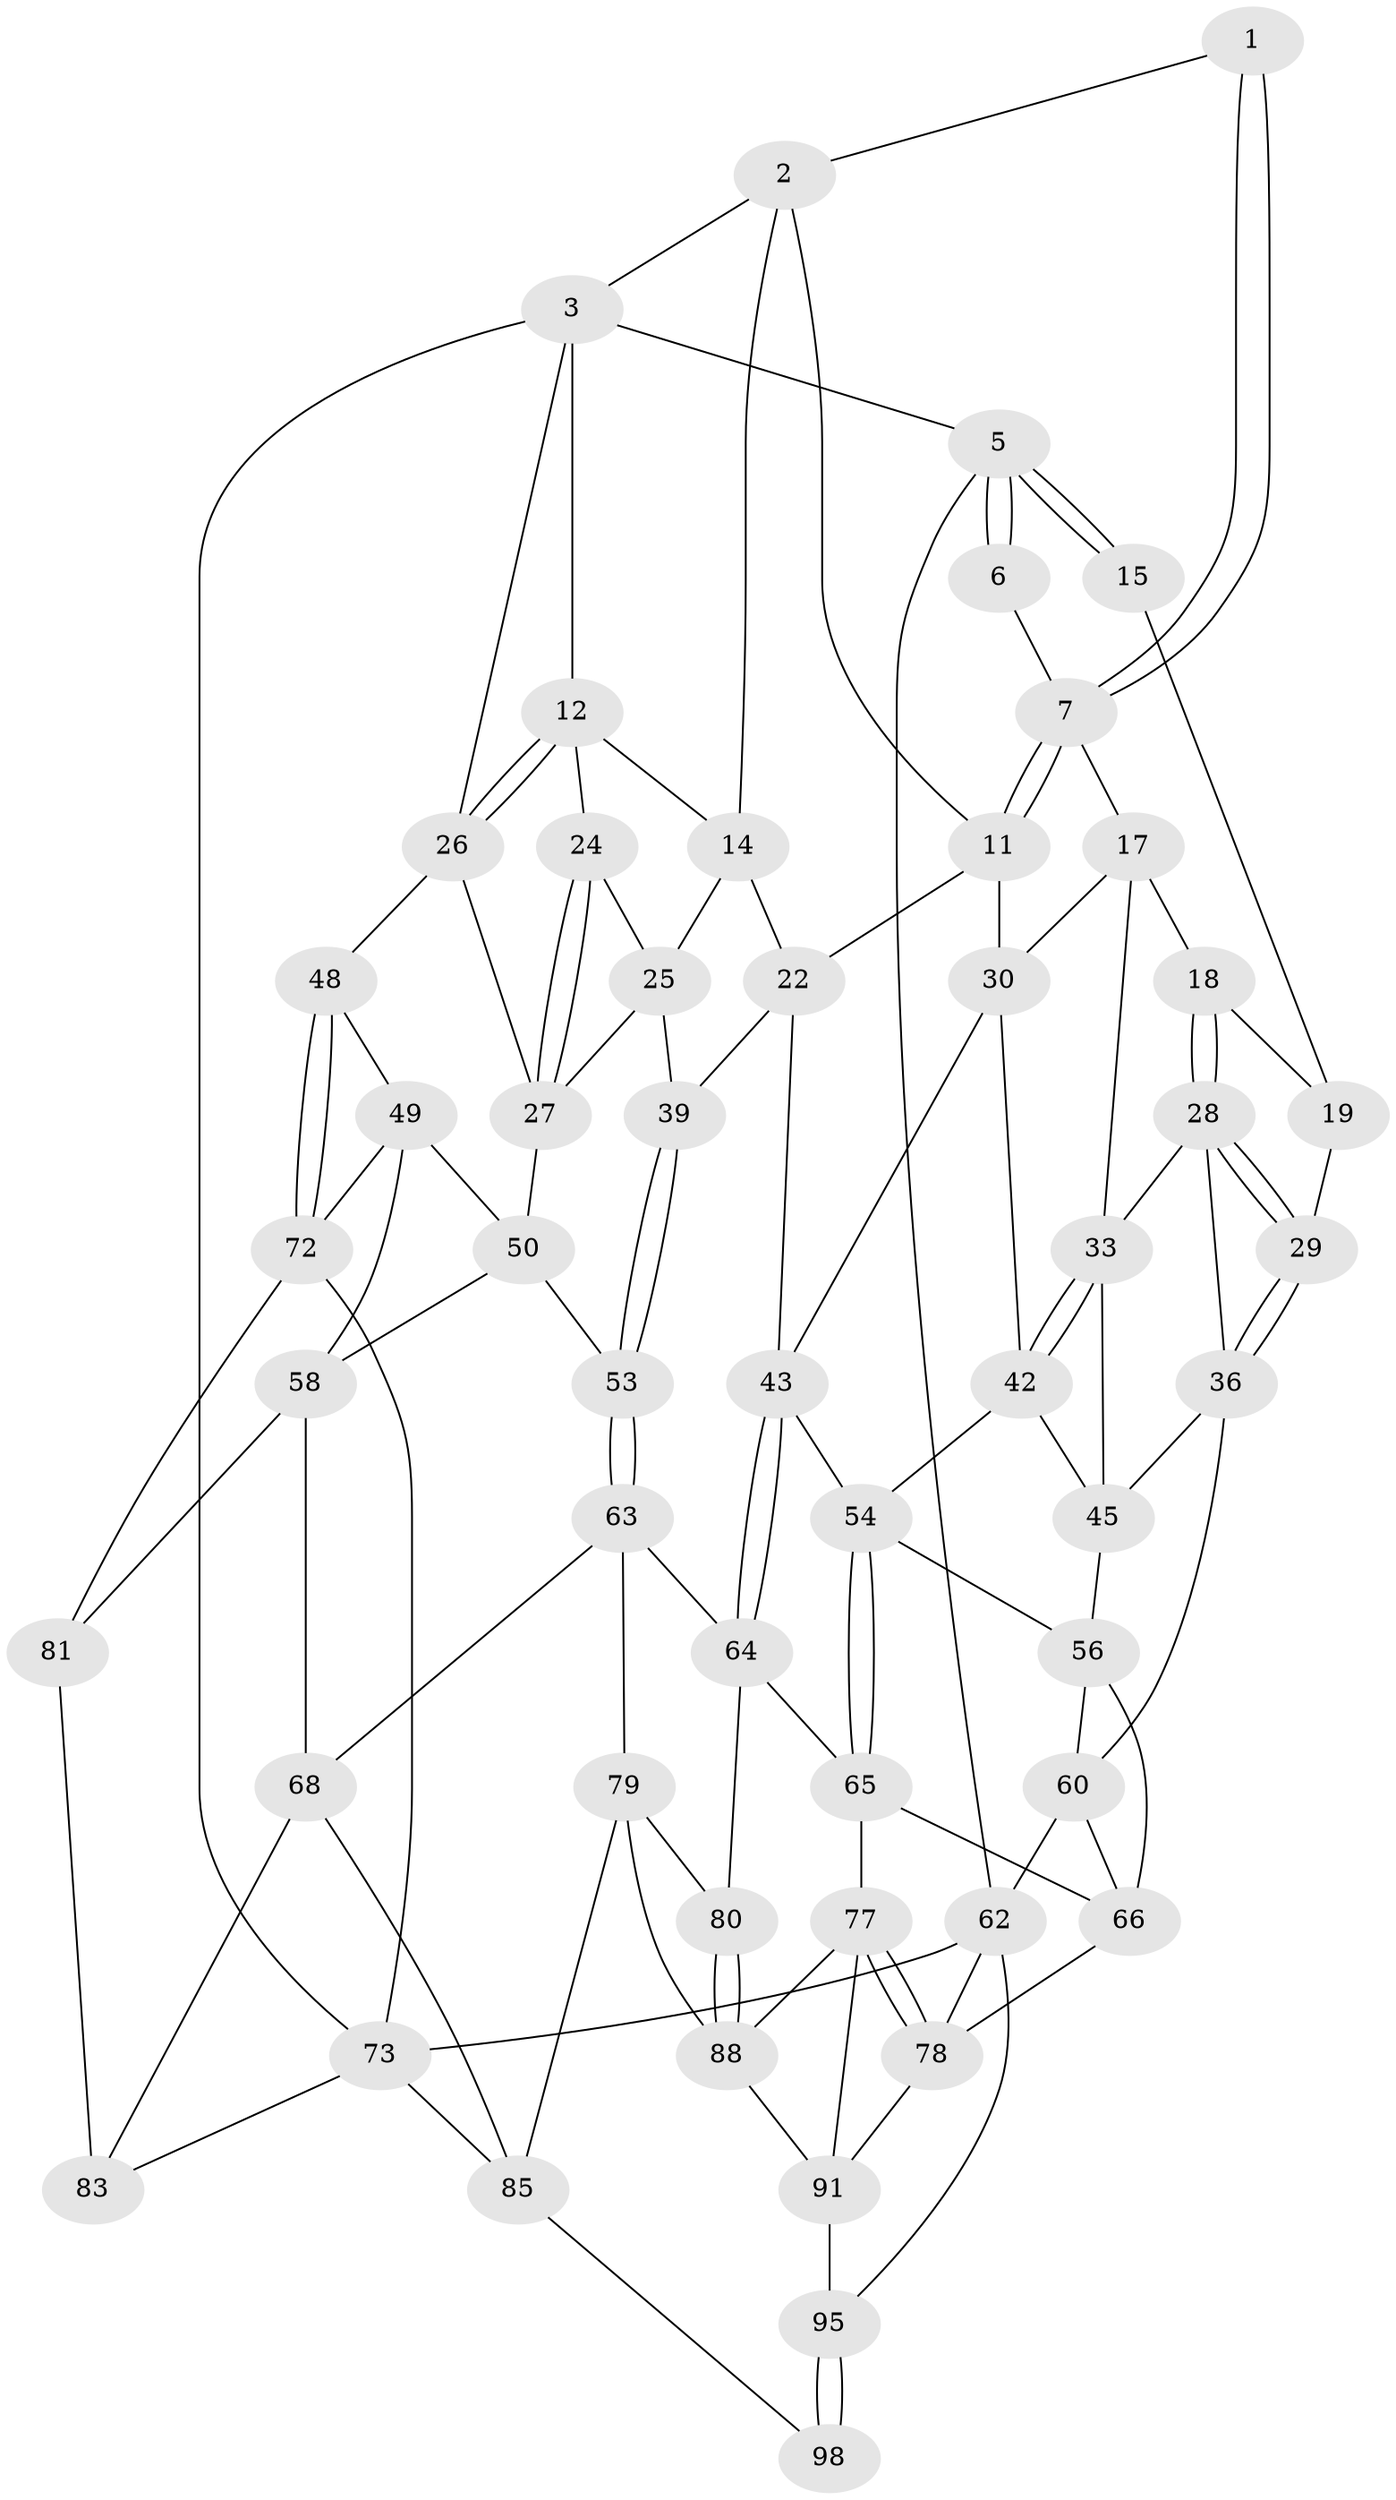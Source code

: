 // Generated by graph-tools (version 1.1) at 2025/52/02/27/25 19:52:36]
// undirected, 54 vertices, 118 edges
graph export_dot {
graph [start="1"]
  node [color=gray90,style=filled];
  1 [pos="+0.3792337762505259+0"];
  2 [pos="+0.41962778638141557+0",super="+10"];
  3 [pos="+0.6468343998956191+0",super="+4"];
  5 [pos="+0+0"];
  6 [pos="+0.13207371163439513+0",super="+9"];
  7 [pos="+0.2756948966855185+0.10848182952554343",super="+8"];
  11 [pos="+0.3862408189173671+0.18358111262387358",super="+23"];
  12 [pos="+0.7028395930095478+0.0998530165904351",super="+13"];
  14 [pos="+0.4810633444464851+0.13231171624222954",super="+21"];
  15 [pos="+0+0",super="+16"];
  17 [pos="+0.19379008410768403+0.15741963530839476",super="+31"];
  18 [pos="+0.09928672483442444+0.17957450452894466"];
  19 [pos="+0.0009167112603069473+0.11093330307750686",super="+20"];
  22 [pos="+0.44192613782267803+0.3354609543059711",super="+40"];
  24 [pos="+0.5710330831263892+0.21772707424087362"];
  25 [pos="+0.537939418682716+0.27777877035605275",super="+38"];
  26 [pos="+0.7785228115973717+0.1917394883010291",super="+32"];
  27 [pos="+0.7783272791253892+0.21787870177699842",super="+37"];
  28 [pos="+0.07413031493540029+0.23783631557078383",super="+35"];
  29 [pos="+0+0.23819569498202156"];
  30 [pos="+0.3303607879160555+0.27782589459667245",super="+41"];
  33 [pos="+0.1735156075451905+0.3197379380456988",super="+34"];
  36 [pos="+0+0.3359455296882468",super="+47"];
  39 [pos="+0.5892732782767076+0.4603348561840367"];
  42 [pos="+0.19489845493399524+0.36597062735455643",super="+51"];
  43 [pos="+0.35537380477801195+0.4910279961788777",super="+44"];
  45 [pos="+0.017311574054110334+0.39735641247172754",super="+46"];
  48 [pos="+1+0.4273334641877539"];
  49 [pos="+0.8392496257269478+0.3346924284456892",super="+57"];
  50 [pos="+0.8281718233576316+0.32888901834184636",super="+52"];
  53 [pos="+0.5945593364495791+0.4787543438838774"];
  54 [pos="+0.21911146328396616+0.5701948184979383",super="+55"];
  56 [pos="+0.0927304229558638+0.5030285321731428",super="+59"];
  58 [pos="+0.784988339869947+0.6396946450880144",super="+67"];
  60 [pos="+0+0.5669247040568148",super="+61"];
  62 [pos="+0+1",super="+94"];
  63 [pos="+0.5846878824011996+0.5228954330888437",super="+69"];
  64 [pos="+0.4398082050631923+0.611138263485352",super="+70"];
  65 [pos="+0.21705498181193636+0.5772509249002731",super="+71"];
  66 [pos="+0.07654411436988585+0.633653536542409",super="+76"];
  68 [pos="+0.7407271058921328+0.6919933233267489",super="+84"];
  72 [pos="+1+0.5388952214800224",super="+75"];
  73 [pos="+1+1",super="+74"];
  77 [pos="+0.2459499262535643+0.7887491920348257",super="+89"];
  78 [pos="+0.19995977127962636+0.8219534046350986",super="+92"];
  79 [pos="+0.6352146132205535+0.686851608777681",super="+86"];
  80 [pos="+0.4803470489977233+0.6981951360365429"];
  81 [pos="+1+0.6485782488868739",super="+82"];
  83 [pos="+0.8953264212816426+0.7561194806224557",super="+87"];
  85 [pos="+0.7020188735202982+1",super="+97"];
  88 [pos="+0.48091762562911333+0.8431786625575189",super="+90"];
  91 [pos="+0.3734187576906653+0.9378967772818568",super="+93"];
  95 [pos="+0.38107467474650963+0.9482102194325616",super="+96"];
  98 [pos="+0.7093201180283973+1"];
  1 -- 2;
  1 -- 7;
  1 -- 7;
  2 -- 3;
  2 -- 11;
  2 -- 14;
  3 -- 12;
  3 -- 73;
  3 -- 5;
  3 -- 26;
  5 -- 6;
  5 -- 6;
  5 -- 15;
  5 -- 15;
  5 -- 62;
  6 -- 7;
  7 -- 11;
  7 -- 11;
  7 -- 17;
  11 -- 22;
  11 -- 30;
  12 -- 26;
  12 -- 26;
  12 -- 24;
  12 -- 14;
  14 -- 25;
  14 -- 22;
  15 -- 19 [weight=2];
  17 -- 18;
  17 -- 30;
  17 -- 33;
  18 -- 19;
  18 -- 28;
  18 -- 28;
  19 -- 29;
  22 -- 43;
  22 -- 39;
  24 -- 25;
  24 -- 27;
  24 -- 27;
  25 -- 39;
  25 -- 27;
  26 -- 27;
  26 -- 48;
  27 -- 50;
  28 -- 29;
  28 -- 29;
  28 -- 36;
  28 -- 33;
  29 -- 36;
  29 -- 36;
  30 -- 42;
  30 -- 43;
  33 -- 42;
  33 -- 42;
  33 -- 45;
  36 -- 60;
  36 -- 45;
  39 -- 53;
  39 -- 53;
  42 -- 45;
  42 -- 54;
  43 -- 64;
  43 -- 64;
  43 -- 54;
  45 -- 56;
  48 -- 49;
  48 -- 72;
  48 -- 72;
  49 -- 50;
  49 -- 72;
  49 -- 58;
  50 -- 58;
  50 -- 53;
  53 -- 63;
  53 -- 63;
  54 -- 65;
  54 -- 65;
  54 -- 56;
  56 -- 66;
  56 -- 60;
  58 -- 68;
  58 -- 81;
  60 -- 62;
  60 -- 66;
  62 -- 73;
  62 -- 95;
  62 -- 78;
  63 -- 64;
  63 -- 68;
  63 -- 79;
  64 -- 80;
  64 -- 65;
  65 -- 66;
  65 -- 77;
  66 -- 78;
  68 -- 83;
  68 -- 85;
  72 -- 73;
  72 -- 81;
  73 -- 83;
  73 -- 85;
  77 -- 78;
  77 -- 78;
  77 -- 88;
  77 -- 91;
  78 -- 91;
  79 -- 80;
  79 -- 88;
  79 -- 85;
  80 -- 88;
  80 -- 88;
  81 -- 83 [weight=2];
  85 -- 98;
  88 -- 91;
  91 -- 95;
  95 -- 98 [weight=2];
  95 -- 98;
}
